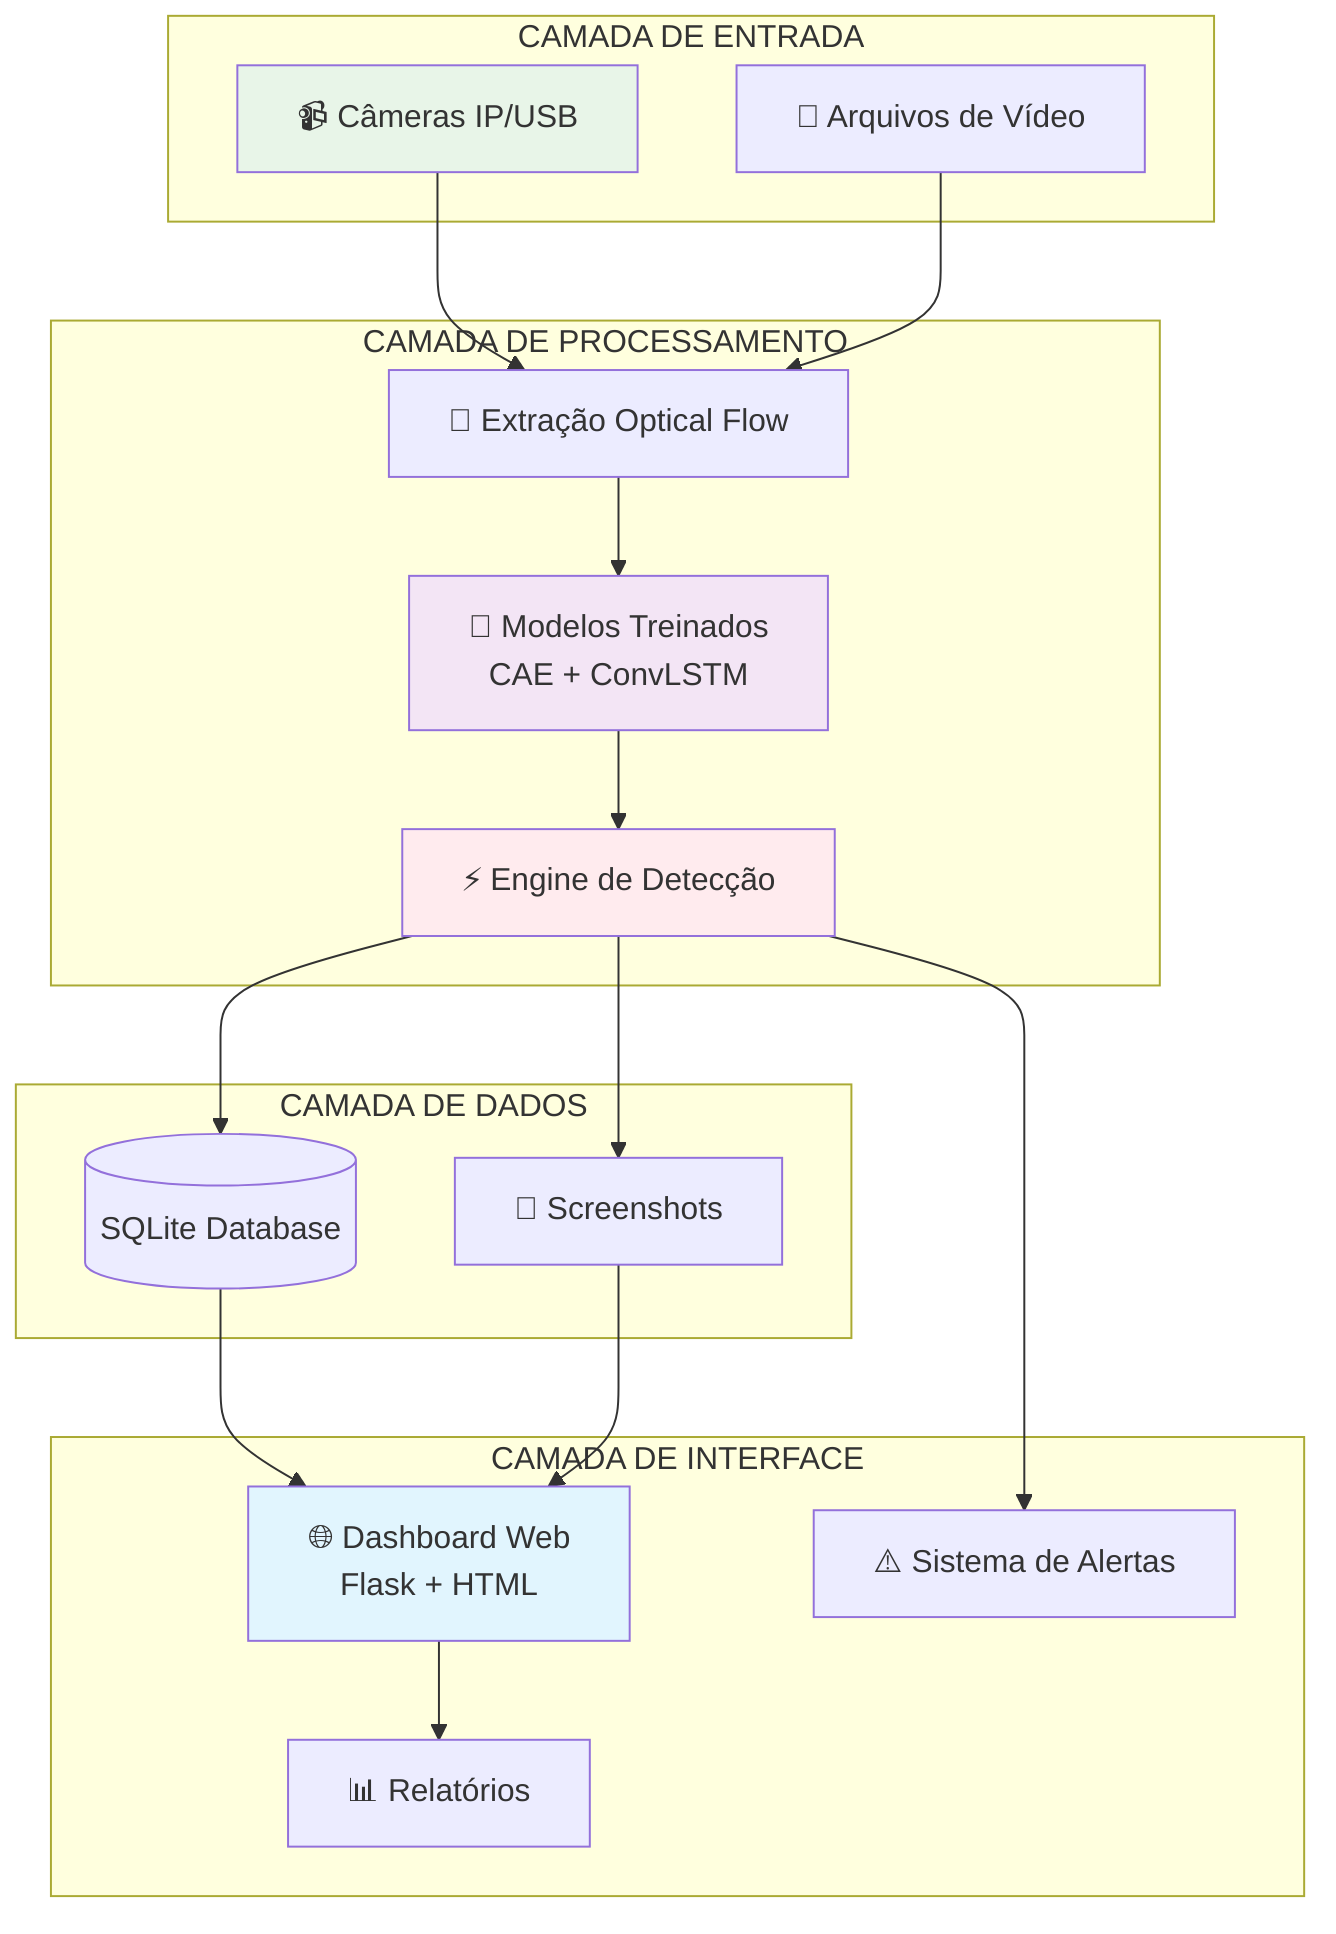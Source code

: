 graph TB
    subgraph "CAMADA DE ENTRADA"
        A[📹 Câmeras IP/USB]
        B[📁 Arquivos de Vídeo]
    end
    
    subgraph "CAMADA DE PROCESSAMENTO"
        C[🔄 Extração Optical Flow]
        D[🧠 Modelos Treinados<br/>CAE + ConvLSTM]
        E[⚡ Engine de Detecção]
    end
    
    subgraph "CAMADA DE DADOS"
        F[(SQLite Database)]
        G[📸 Screenshots]
    end
    
    subgraph "CAMADA DE INTERFACE"
        H[🌐 Dashboard Web<br/>Flask + HTML]
        I[📊 Relatórios]
        J[⚠️ Sistema de Alertas]
    end
    
    A --> C
    B --> C
    C --> D
    D --> E
    E --> F
    E --> G
    E --> J
    F --> H
    G --> H
    H --> I
    
    style A fill:#e8f5e8
    style D fill:#f3e5f5
    style E fill:#ffebee
    style H fill:#e1f5fe